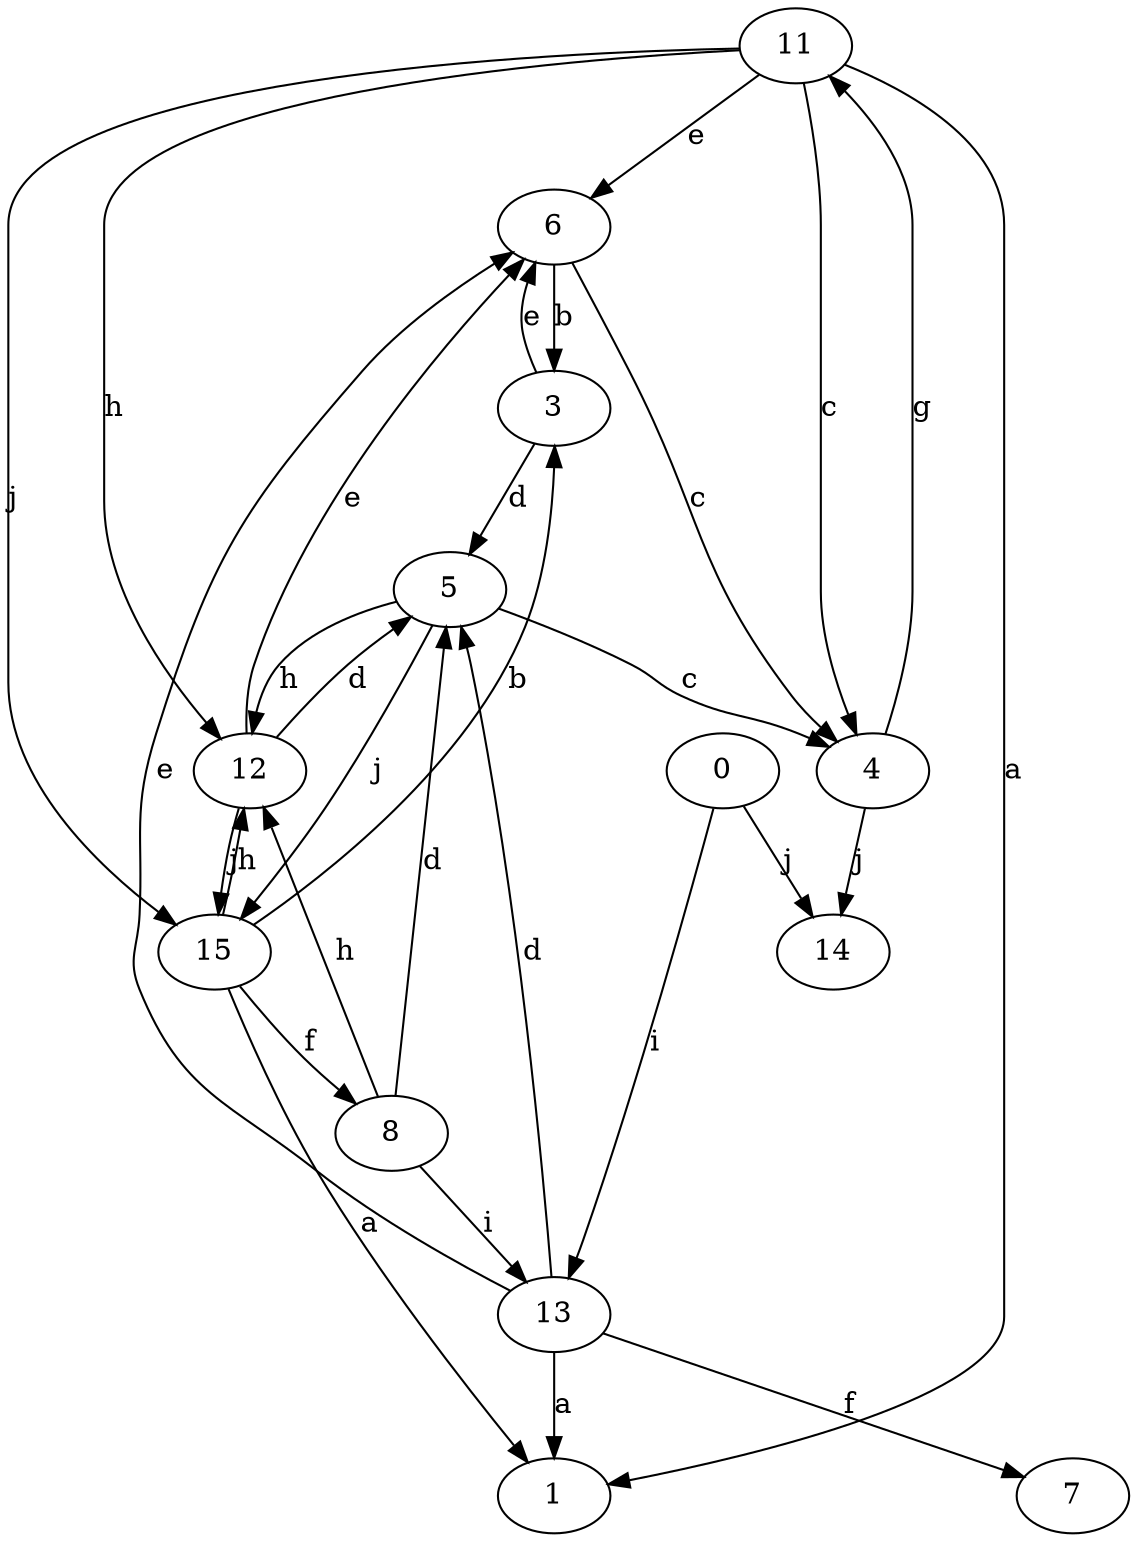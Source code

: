 strict digraph  {
1;
3;
4;
5;
6;
7;
8;
11;
12;
13;
0;
14;
15;
3 -> 5  [label=d];
3 -> 6  [label=e];
4 -> 11  [label=g];
4 -> 14  [label=j];
5 -> 4  [label=c];
5 -> 12  [label=h];
5 -> 15  [label=j];
6 -> 3  [label=b];
6 -> 4  [label=c];
8 -> 5  [label=d];
8 -> 12  [label=h];
8 -> 13  [label=i];
11 -> 1  [label=a];
11 -> 4  [label=c];
11 -> 6  [label=e];
11 -> 12  [label=h];
11 -> 15  [label=j];
12 -> 5  [label=d];
12 -> 6  [label=e];
12 -> 15  [label=j];
13 -> 1  [label=a];
13 -> 5  [label=d];
13 -> 6  [label=e];
13 -> 7  [label=f];
0 -> 13  [label=i];
0 -> 14  [label=j];
15 -> 1  [label=a];
15 -> 3  [label=b];
15 -> 8  [label=f];
15 -> 12  [label=h];
}
